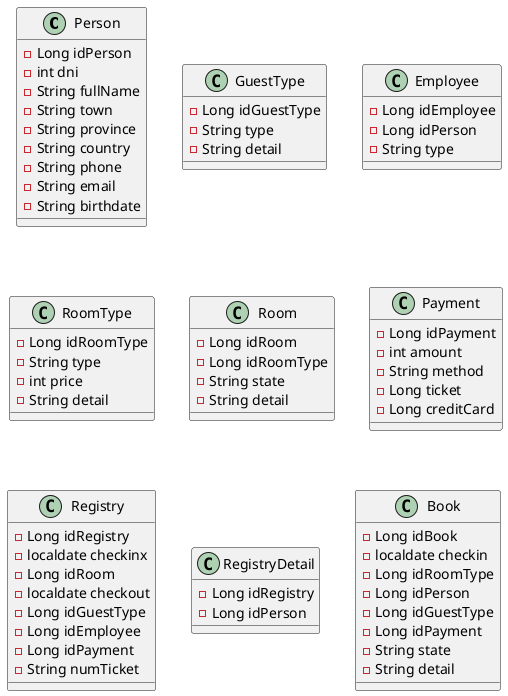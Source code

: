 @startuml ClassDetail

class Person{
    - Long idPerson
    - int dni
    - String fullName
    - String town
    - String province
    - String country
    - String phone
    - String email
    - String birthdate
}

class GuestType{
    - Long idGuestType
    - String type
    - String detail
}

class Employee{
    - Long idEmployee
    - Long idPerson
    - String type
}

class RoomType{
    - Long idRoomType
    - String type
    - int price
    - String detail
}

class Room{
    - Long idRoom
    - Long idRoomType
    - String state
    - String detail
}

class Payment{
    - Long idPayment
    - int amount
    - String method
    - Long ticket
    - Long creditCard
}

class Registry{
    - Long idRegistry
    - localdate checkinx
    - Long idRoom
    - localdate checkout
    - Long idGuestType
    - Long idEmployee
    - Long idPayment
    - String numTicket
}

class RegistryDetail{
    - Long idRegistry
    - Long idPerson
}

class Book{
    - Long idBook
    - localdate checkin
    - Long idRoomType
    - Long idPerson
    - Long idGuestType
    - Long idPayment
    - String state
    - String detail
}


@enduml